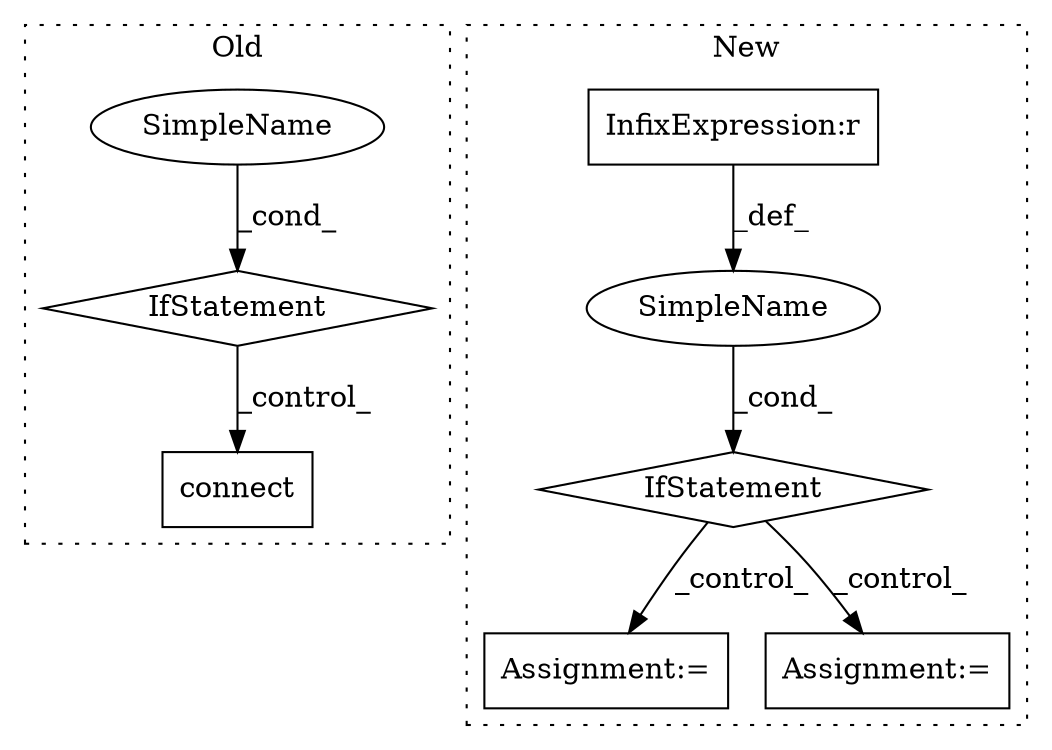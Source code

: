 digraph G {
subgraph cluster0 {
1 [label="connect" a="32" s="2684" l="9" shape="box"];
7 [label="IfStatement" a="25" s="2452,2477" l="4,2" shape="diamond"];
8 [label="SimpleName" a="42" s="" l="" shape="ellipse"];
label = "Old";
style="dotted";
}
subgraph cluster1 {
2 [label="IfStatement" a="25" s="2532,2548" l="4,2" shape="diamond"];
3 [label="InfixExpression:r" a="27" s="2540" l="4" shape="box"];
4 [label="Assignment:=" a="7" s="2587" l="2" shape="box"];
5 [label="SimpleName" a="42" s="" l="" shape="ellipse"];
6 [label="Assignment:=" a="7" s="2715" l="1" shape="box"];
label = "New";
style="dotted";
}
2 -> 6 [label="_control_"];
2 -> 4 [label="_control_"];
3 -> 5 [label="_def_"];
5 -> 2 [label="_cond_"];
7 -> 1 [label="_control_"];
8 -> 7 [label="_cond_"];
}